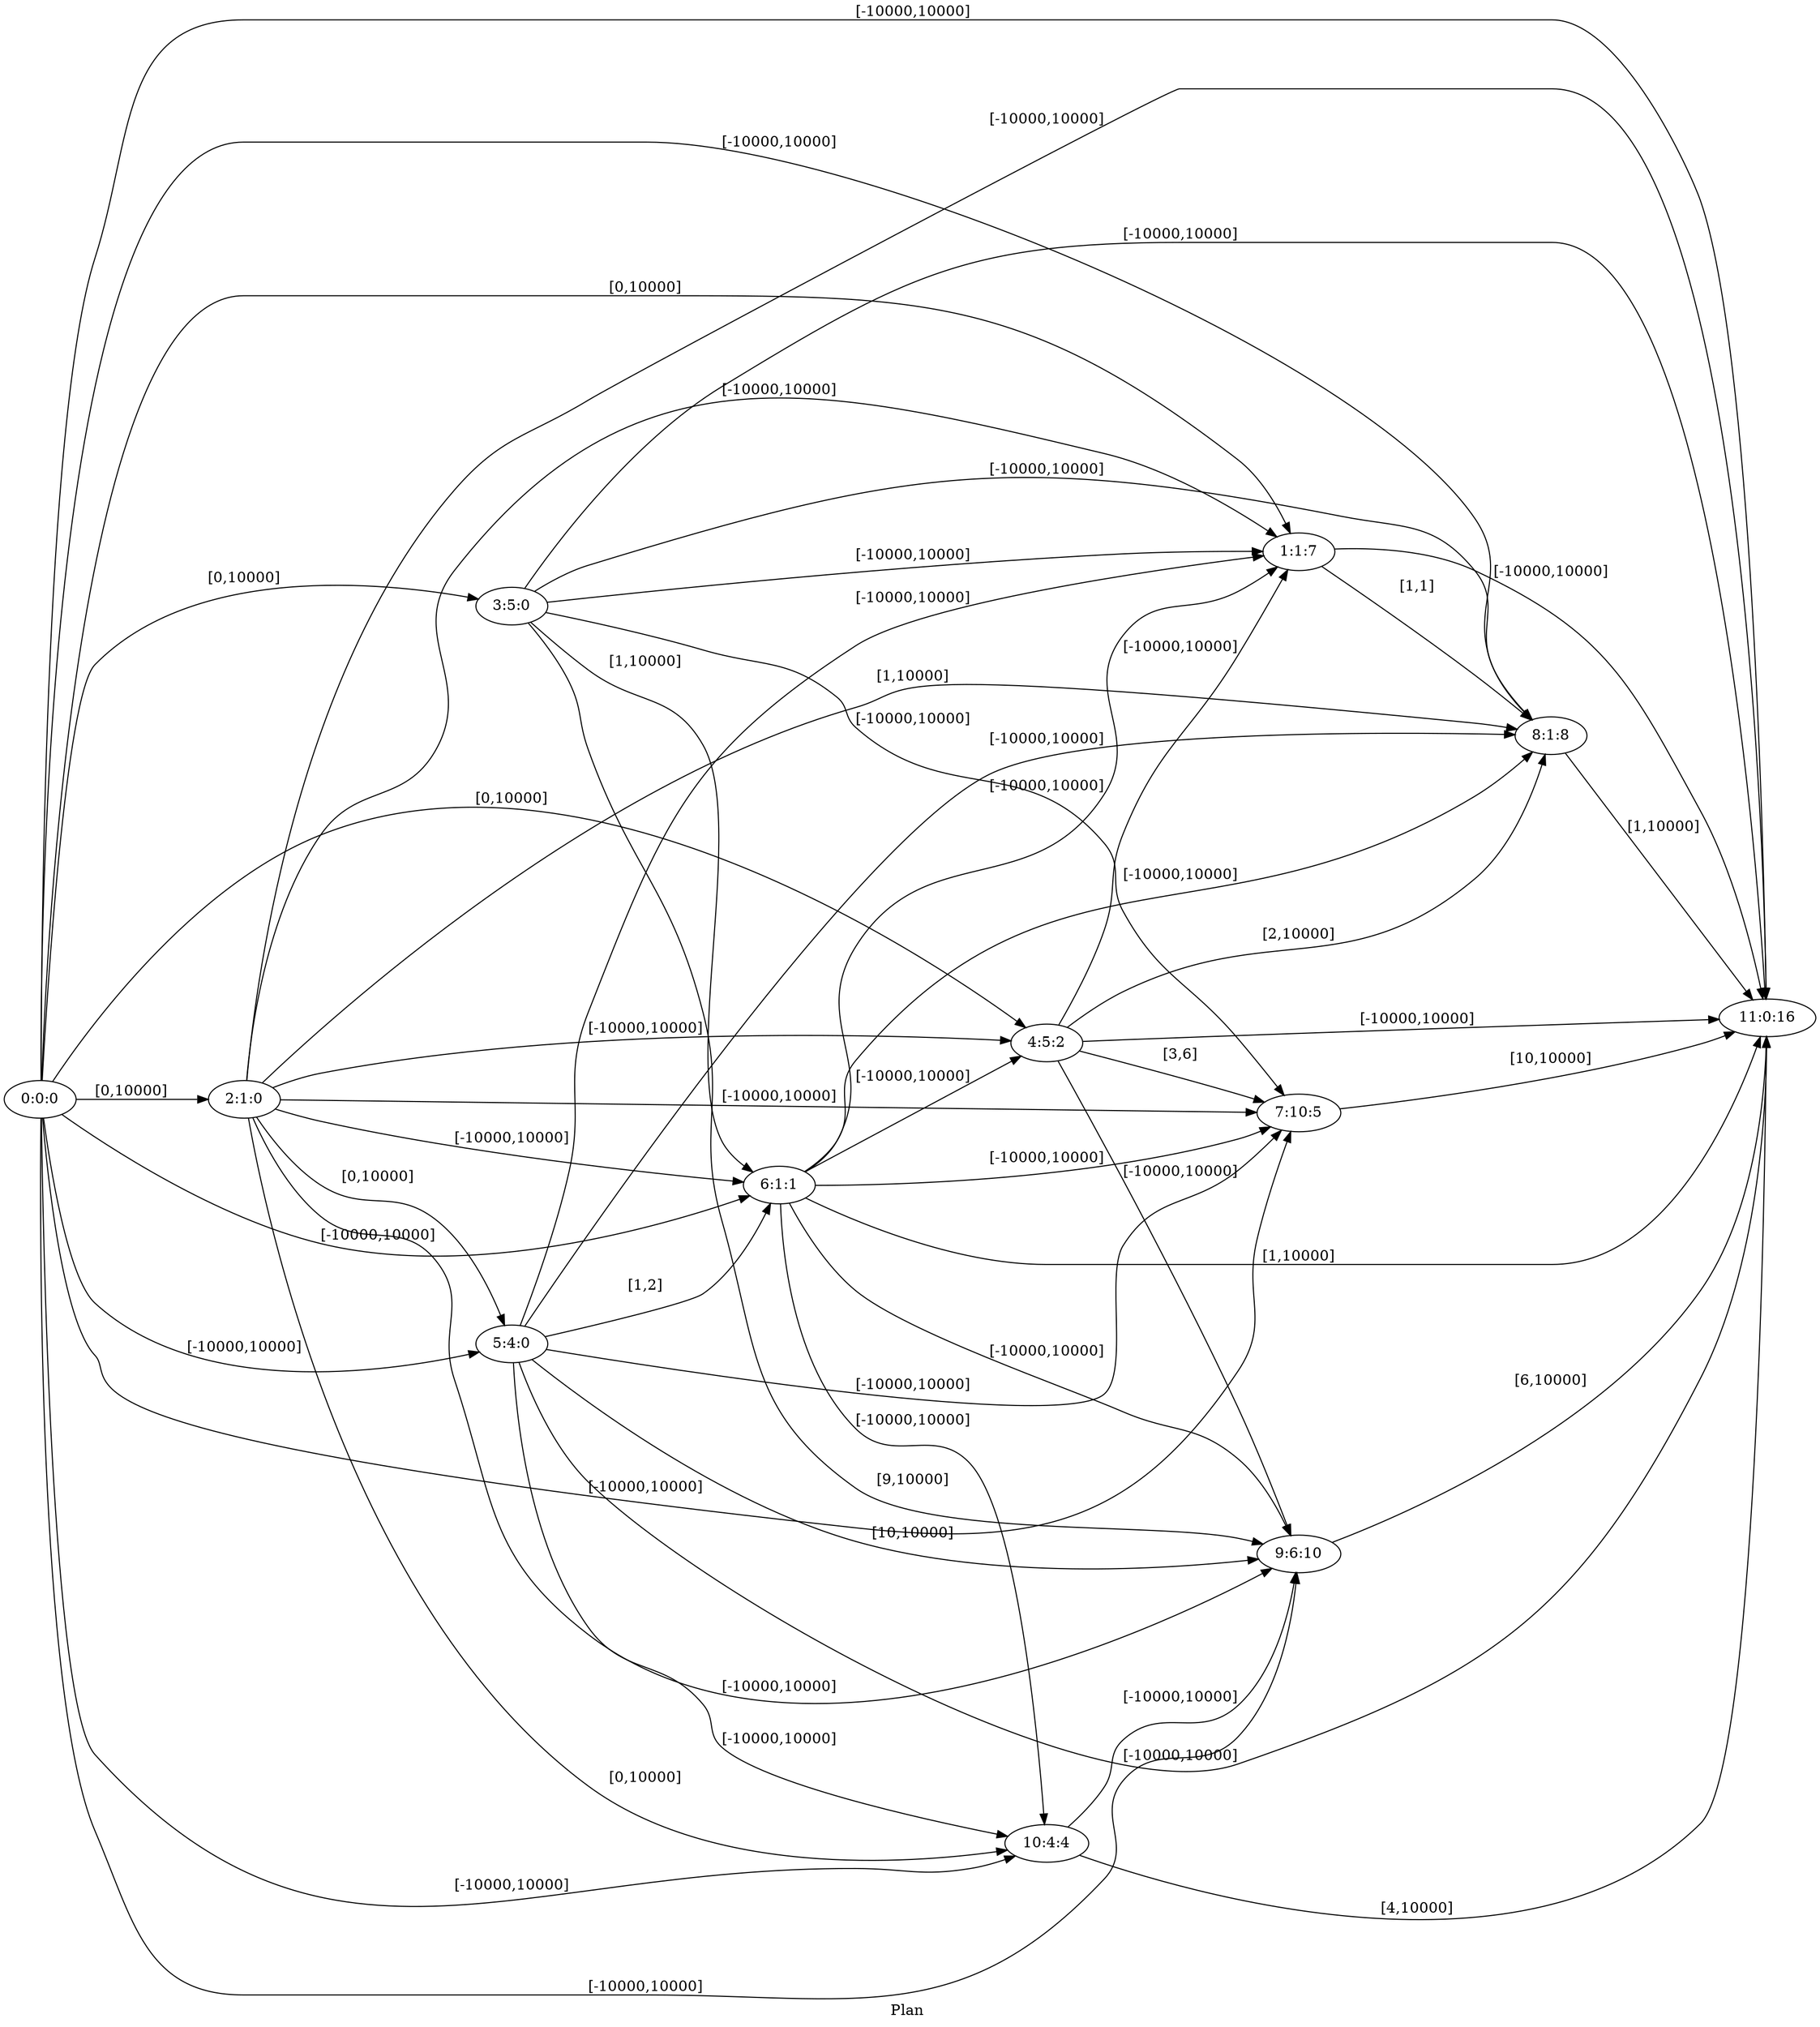 digraph G {
 rankdir = LR;
 nodesep = .45; 
 size = 30;
label="Plan ";
 fldt = 0.903409;
"0:0:0"->"1:1:7"[ label = "[0,10000]"];
"0:0:0"->"2:1:0"[ label = "[0,10000]"];
"0:0:0"->"3:5:0"[ label = "[0,10000]"];
"0:0:0"->"4:5:2"[ label = "[0,10000]"];
"0:0:0"->"5:4:0"[ label = "[-10000,10000]"];
"0:0:0"->"6:1:1"[ label = "[-10000,10000]"];
"0:0:0"->"7:10:5"[ label = "[-10000,10000]"];
"0:0:0"->"8:1:8"[ label = "[-10000,10000]"];
"0:0:0"->"9:6:10"[ label = "[-10000,10000]"];
"0:0:0"->"10:4:4"[ label = "[-10000,10000]"];
"0:0:0"->"11:0:16"[ label = "[-10000,10000]"];
"1:1:7"->"8:1:8"[ label = "[1,1]"];
"1:1:7"->"11:0:16"[ label = "[-10000,10000]"];
"2:1:0"->"1:1:7"[ label = "[-10000,10000]"];
"2:1:0"->"4:5:2"[ label = "[-10000,10000]"];
"2:1:0"->"5:4:0"[ label = "[0,10000]"];
"2:1:0"->"6:1:1"[ label = "[-10000,10000]"];
"2:1:0"->"7:10:5"[ label = "[-10000,10000]"];
"2:1:0"->"8:1:8"[ label = "[1,10000]"];
"2:1:0"->"9:6:10"[ label = "[-10000,10000]"];
"2:1:0"->"10:4:4"[ label = "[0,10000]"];
"2:1:0"->"11:0:16"[ label = "[-10000,10000]"];
"3:5:0"->"1:1:7"[ label = "[-10000,10000]"];
"3:5:0"->"6:1:1"[ label = "[1,10000]"];
"3:5:0"->"7:10:5"[ label = "[-10000,10000]"];
"3:5:0"->"8:1:8"[ label = "[-10000,10000]"];
"3:5:0"->"9:6:10"[ label = "[9,10000]"];
"3:5:0"->"11:0:16"[ label = "[-10000,10000]"];
"4:5:2"->"1:1:7"[ label = "[-10000,10000]"];
"4:5:2"->"7:10:5"[ label = "[3,6]"];
"4:5:2"->"8:1:8"[ label = "[2,10000]"];
"4:5:2"->"9:6:10"[ label = "[-10000,10000]"];
"4:5:2"->"11:0:16"[ label = "[-10000,10000]"];
"5:4:0"->"1:1:7"[ label = "[-10000,10000]"];
"5:4:0"->"6:1:1"[ label = "[1,2]"];
"5:4:0"->"7:10:5"[ label = "[-10000,10000]"];
"5:4:0"->"8:1:8"[ label = "[-10000,10000]"];
"5:4:0"->"9:6:10"[ label = "[10,10000]"];
"5:4:0"->"10:4:4"[ label = "[-10000,10000]"];
"5:4:0"->"11:0:16"[ label = "[-10000,10000]"];
"6:1:1"->"1:1:7"[ label = "[-10000,10000]"];
"6:1:1"->"4:5:2"[ label = "[-10000,10000]"];
"6:1:1"->"7:10:5"[ label = "[-10000,10000]"];
"6:1:1"->"8:1:8"[ label = "[-10000,10000]"];
"6:1:1"->"9:6:10"[ label = "[-10000,10000]"];
"6:1:1"->"10:4:4"[ label = "[-10000,10000]"];
"6:1:1"->"11:0:16"[ label = "[1,10000]"];
"7:10:5"->"11:0:16"[ label = "[10,10000]"];
"8:1:8"->"11:0:16"[ label = "[1,10000]"];
"9:6:10"->"11:0:16"[ label = "[6,10000]"];
"10:4:4"->"9:6:10"[ label = "[-10000,10000]"];
"10:4:4"->"11:0:16"[ label = "[4,10000]"];
}
